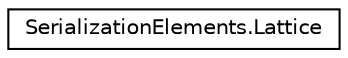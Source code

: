 digraph "Graphical Class Hierarchy"
{
 // LATEX_PDF_SIZE
  edge [fontname="Helvetica",fontsize="10",labelfontname="Helvetica",labelfontsize="10"];
  node [fontname="Helvetica",fontsize="10",shape=record];
  rankdir="LR";
  Node0 [label="SerializationElements.Lattice",height=0.2,width=0.4,color="black", fillcolor="white", style="filled",URL="$class_serialization_elements_1_1_lattice.html",tooltip=" "];
}
